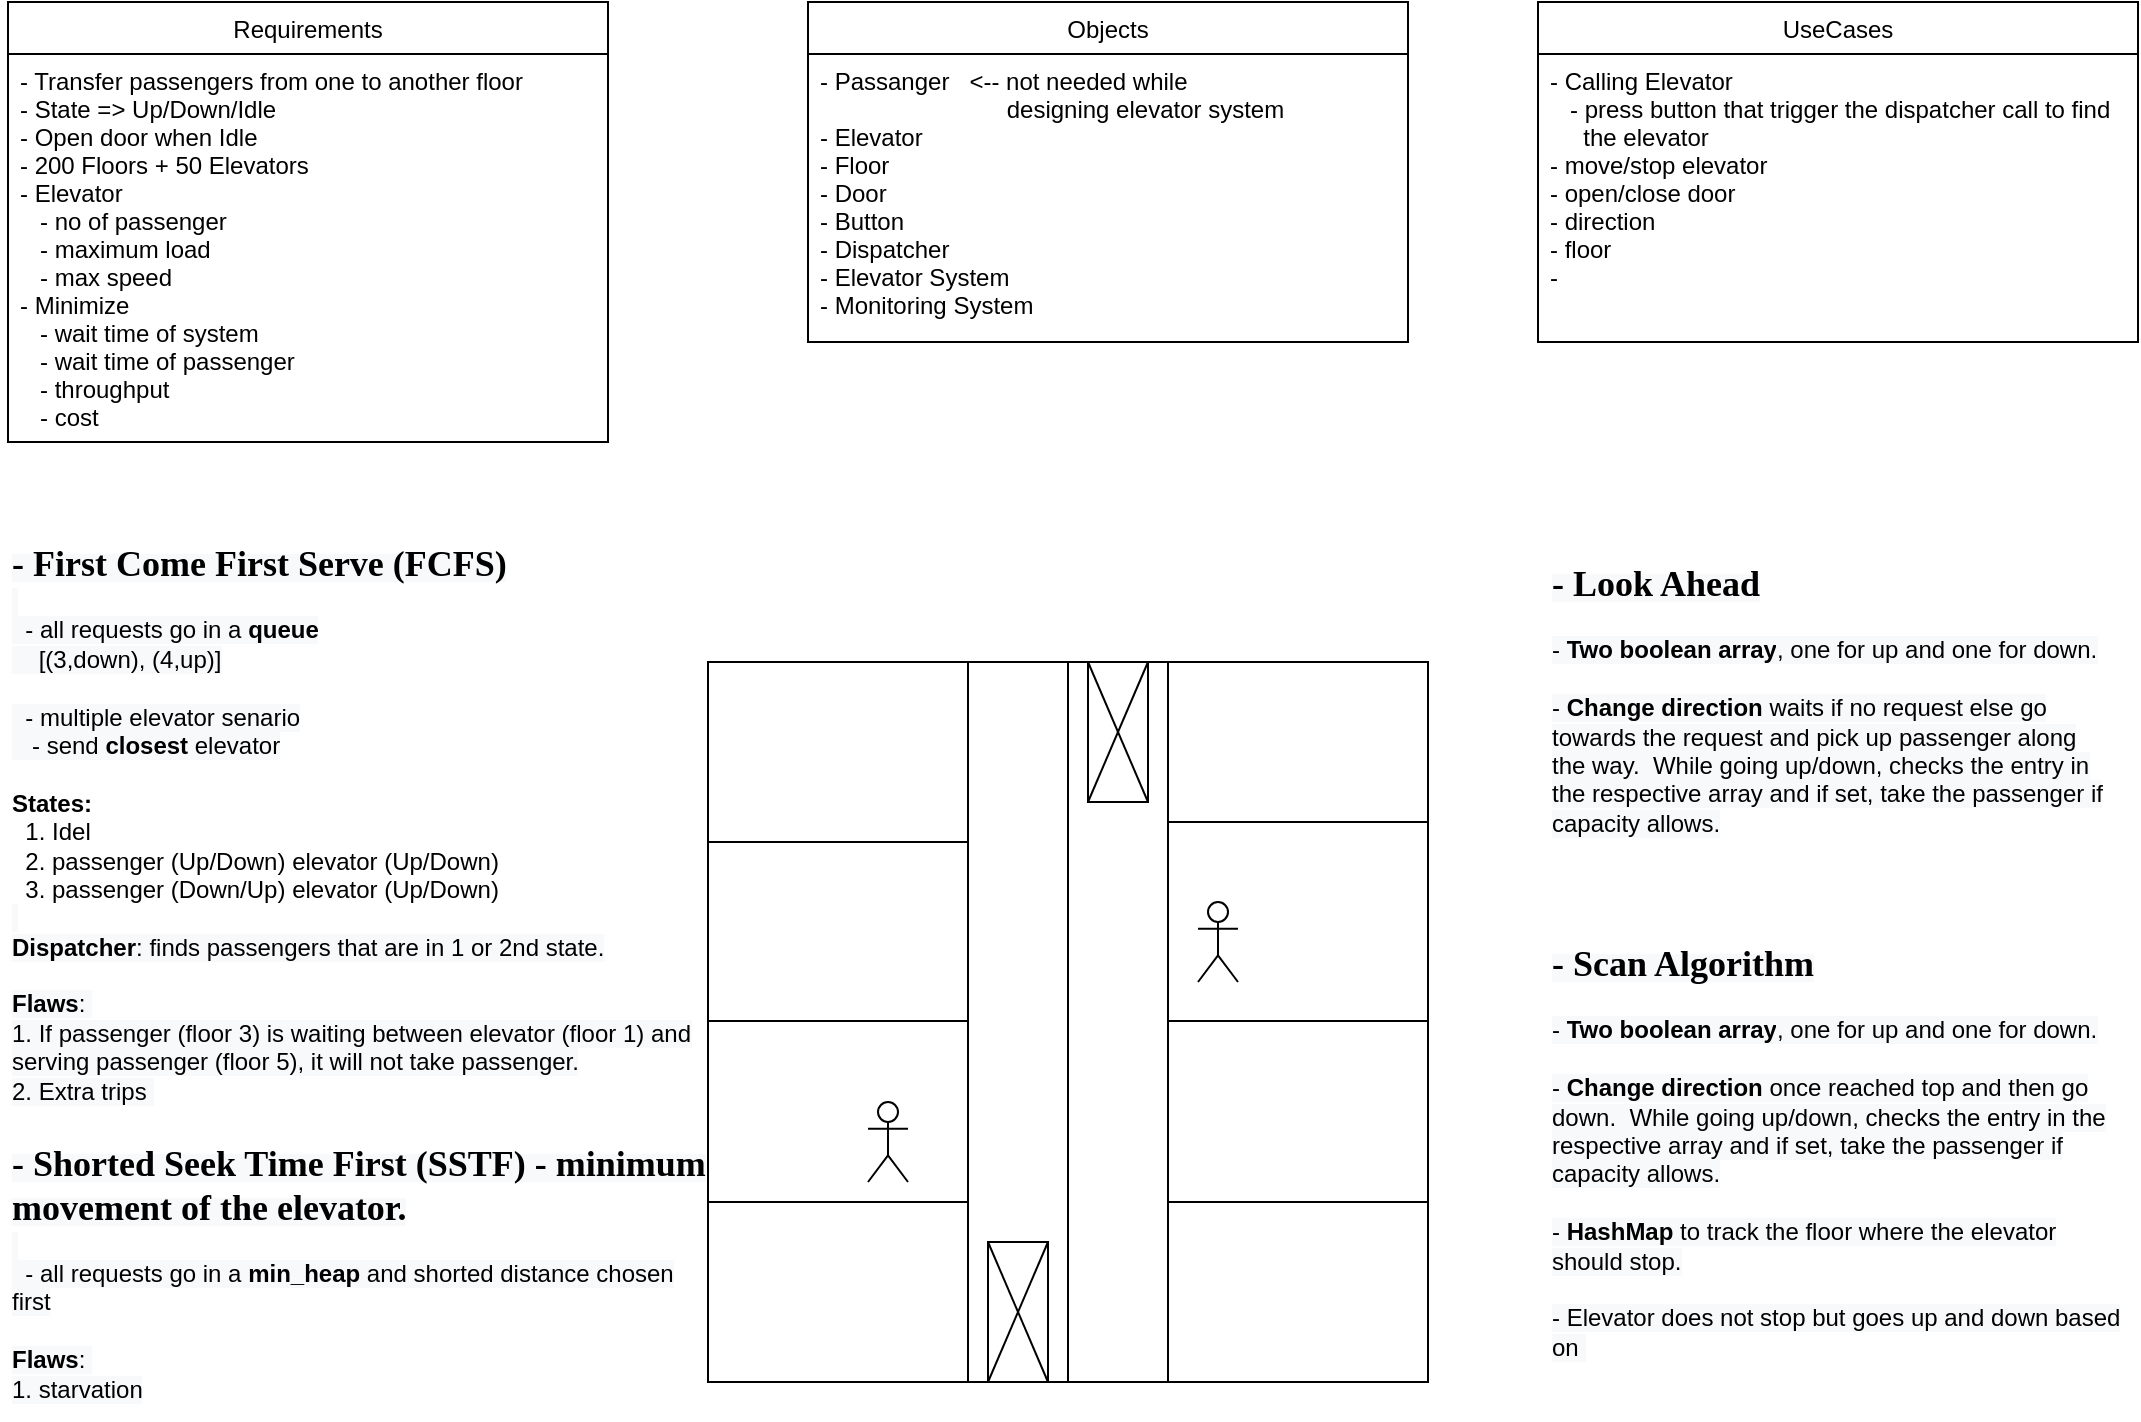 <mxfile version="14.6.13" type="device"><diagram id="pglKjv_qm7Ia5E8PZgOr" name="Page-1"><mxGraphModel dx="977" dy="1440" grid="1" gridSize="10" guides="1" tooltips="1" connect="1" arrows="1" fold="1" page="1" pageScale="1" pageWidth="850" pageHeight="1100" math="0" shadow="0"><root><mxCell id="0"/><mxCell id="1" parent="0"/><mxCell id="_X_M33fW-kKYJHUEU3pV-1" value="Requirements" style="swimlane;fontStyle=0;childLayout=stackLayout;horizontal=1;startSize=26;horizontalStack=0;resizeParent=1;resizeParentMax=0;resizeLast=0;collapsible=1;marginBottom=0;" vertex="1" parent="1"><mxGeometry x="110" y="100" width="300" height="220" as="geometry"/></mxCell><mxCell id="_X_M33fW-kKYJHUEU3pV-4" value="- Transfer passengers from one to another floor&#10;- State =&gt; Up/Down/Idle&#10;- Open door when Idle&#10;- 200 Floors + 50 Elevators&#10;- Elevator&#10;   - no of passenger&#10;   - maximum load&#10;   - max speed&#10;- Minimize&#10;   - wait time of system&#10;   - wait time of passenger&#10;   - throughput &#10;   - cost" style="text;strokeColor=none;fillColor=none;align=left;verticalAlign=top;spacingLeft=4;spacingRight=4;overflow=hidden;rotatable=0;points=[[0,0.5],[1,0.5]];portConstraint=eastwest;" vertex="1" parent="_X_M33fW-kKYJHUEU3pV-1"><mxGeometry y="26" width="300" height="194" as="geometry"/></mxCell><mxCell id="_X_M33fW-kKYJHUEU3pV-5" value="" style="whiteSpace=wrap;html=1;aspect=fixed;" vertex="1" parent="1"><mxGeometry x="460" y="430" width="360" height="360" as="geometry"/></mxCell><mxCell id="_X_M33fW-kKYJHUEU3pV-6" value="" style="rounded=0;whiteSpace=wrap;html=1;" vertex="1" parent="1"><mxGeometry x="460" y="430" width="130" height="360" as="geometry"/></mxCell><mxCell id="_X_M33fW-kKYJHUEU3pV-7" value="" style="rounded=0;whiteSpace=wrap;html=1;" vertex="1" parent="1"><mxGeometry x="690" y="430" width="130" height="360" as="geometry"/></mxCell><mxCell id="_X_M33fW-kKYJHUEU3pV-8" value="" style="endArrow=none;html=1;" edge="1" parent="1" source="_X_M33fW-kKYJHUEU3pV-5"><mxGeometry width="50" height="50" relative="1" as="geometry"><mxPoint x="510" y="500" as="sourcePoint"/><mxPoint x="640" y="430" as="targetPoint"/><Array as="points"><mxPoint x="640" y="790"/></Array></mxGeometry></mxCell><mxCell id="_X_M33fW-kKYJHUEU3pV-9" value="" style="rounded=0;whiteSpace=wrap;html=1;" vertex="1" parent="1"><mxGeometry x="650" y="430" width="30" height="70" as="geometry"/></mxCell><mxCell id="_X_M33fW-kKYJHUEU3pV-11" value="" style="endArrow=none;html=1;entryX=1;entryY=0.25;entryDx=0;entryDy=0;exitX=0;exitY=0.25;exitDx=0;exitDy=0;" edge="1" parent="1" source="_X_M33fW-kKYJHUEU3pV-6" target="_X_M33fW-kKYJHUEU3pV-6"><mxGeometry width="50" height="50" relative="1" as="geometry"><mxPoint x="330" y="530" as="sourcePoint"/><mxPoint x="380" y="480" as="targetPoint"/></mxGeometry></mxCell><mxCell id="_X_M33fW-kKYJHUEU3pV-12" value="" style="endArrow=none;html=1;entryX=1;entryY=0.25;entryDx=0;entryDy=0;exitX=0;exitY=0.25;exitDx=0;exitDy=0;" edge="1" parent="1"><mxGeometry width="50" height="50" relative="1" as="geometry"><mxPoint x="460" y="609.5" as="sourcePoint"/><mxPoint x="590" y="609.5" as="targetPoint"/></mxGeometry></mxCell><mxCell id="_X_M33fW-kKYJHUEU3pV-13" value="" style="endArrow=none;html=1;entryX=1;entryY=0.25;entryDx=0;entryDy=0;" edge="1" parent="1"><mxGeometry width="50" height="50" relative="1" as="geometry"><mxPoint x="460" y="700" as="sourcePoint"/><mxPoint x="590" y="700" as="targetPoint"/></mxGeometry></mxCell><mxCell id="_X_M33fW-kKYJHUEU3pV-14" value="" style="endArrow=none;html=1;entryX=1;entryY=0.25;entryDx=0;entryDy=0;exitX=0;exitY=0.25;exitDx=0;exitDy=0;" edge="1" parent="1"><mxGeometry width="50" height="50" relative="1" as="geometry"><mxPoint x="690" y="510" as="sourcePoint"/><mxPoint x="820" y="510" as="targetPoint"/></mxGeometry></mxCell><mxCell id="_X_M33fW-kKYJHUEU3pV-15" value="" style="endArrow=none;html=1;entryX=1;entryY=0.25;entryDx=0;entryDy=0;exitX=0;exitY=0.25;exitDx=0;exitDy=0;" edge="1" parent="1"><mxGeometry width="50" height="50" relative="1" as="geometry"><mxPoint x="690" y="609.5" as="sourcePoint"/><mxPoint x="820" y="609.5" as="targetPoint"/></mxGeometry></mxCell><mxCell id="_X_M33fW-kKYJHUEU3pV-16" value="" style="endArrow=none;html=1;entryX=1;entryY=0.25;entryDx=0;entryDy=0;exitX=0;exitY=0.25;exitDx=0;exitDy=0;" edge="1" parent="1"><mxGeometry width="50" height="50" relative="1" as="geometry"><mxPoint x="690" y="700" as="sourcePoint"/><mxPoint x="820" y="700" as="targetPoint"/></mxGeometry></mxCell><mxCell id="_X_M33fW-kKYJHUEU3pV-23" value="" style="shape=umlActor;verticalLabelPosition=bottom;verticalAlign=top;html=1;outlineConnect=0;" vertex="1" parent="1"><mxGeometry x="540" y="650" width="20" height="40" as="geometry"/></mxCell><mxCell id="_X_M33fW-kKYJHUEU3pV-25" value="" style="shape=umlActor;verticalLabelPosition=bottom;verticalAlign=top;html=1;outlineConnect=0;" vertex="1" parent="1"><mxGeometry x="705" y="550" width="20" height="40" as="geometry"/></mxCell><mxCell id="_X_M33fW-kKYJHUEU3pV-26" value="Objects" style="swimlane;fontStyle=0;childLayout=stackLayout;horizontal=1;startSize=26;horizontalStack=0;resizeParent=1;resizeParentMax=0;resizeLast=0;collapsible=1;marginBottom=0;" vertex="1" parent="1"><mxGeometry x="510" y="100" width="300" height="170" as="geometry"/></mxCell><mxCell id="_X_M33fW-kKYJHUEU3pV-27" value="- Passanger   &lt;-- not needed while &#10;                            designing elevator system&#10;- Elevator&#10;- Floor&#10;- Door&#10;- Button&#10;- Dispatcher&#10;- Elevator System&#10;- Monitoring System" style="text;strokeColor=none;fillColor=none;align=left;verticalAlign=top;spacingLeft=4;spacingRight=4;overflow=hidden;rotatable=0;points=[[0,0.5],[1,0.5]];portConstraint=eastwest;" vertex="1" parent="_X_M33fW-kKYJHUEU3pV-26"><mxGeometry y="26" width="300" height="144" as="geometry"/></mxCell><mxCell id="_X_M33fW-kKYJHUEU3pV-28" value="" style="endArrow=none;html=1;entryX=1;entryY=0;entryDx=0;entryDy=0;exitX=0;exitY=1;exitDx=0;exitDy=0;" edge="1" parent="1" source="_X_M33fW-kKYJHUEU3pV-9" target="_X_M33fW-kKYJHUEU3pV-9"><mxGeometry width="50" height="50" relative="1" as="geometry"><mxPoint x="630" y="660" as="sourcePoint"/><mxPoint x="680" y="610" as="targetPoint"/></mxGeometry></mxCell><mxCell id="_X_M33fW-kKYJHUEU3pV-29" value="" style="endArrow=none;html=1;exitX=1;exitY=1;exitDx=0;exitDy=0;entryX=0;entryY=0;entryDx=0;entryDy=0;" edge="1" parent="1" source="_X_M33fW-kKYJHUEU3pV-9" target="_X_M33fW-kKYJHUEU3pV-9"><mxGeometry width="50" height="50" relative="1" as="geometry"><mxPoint x="660" y="510" as="sourcePoint"/><mxPoint x="690" y="440" as="targetPoint"/></mxGeometry></mxCell><mxCell id="_X_M33fW-kKYJHUEU3pV-30" value="" style="rounded=0;whiteSpace=wrap;html=1;" vertex="1" parent="1"><mxGeometry x="600" y="720" width="30" height="70" as="geometry"/></mxCell><mxCell id="_X_M33fW-kKYJHUEU3pV-31" value="" style="endArrow=none;html=1;entryX=1;entryY=0;entryDx=0;entryDy=0;exitX=0;exitY=1;exitDx=0;exitDy=0;" edge="1" parent="1" source="_X_M33fW-kKYJHUEU3pV-30" target="_X_M33fW-kKYJHUEU3pV-30"><mxGeometry width="50" height="50" relative="1" as="geometry"><mxPoint x="580" y="950" as="sourcePoint"/><mxPoint x="630" y="900" as="targetPoint"/></mxGeometry></mxCell><mxCell id="_X_M33fW-kKYJHUEU3pV-32" value="" style="endArrow=none;html=1;exitX=1;exitY=1;exitDx=0;exitDy=0;entryX=0;entryY=0;entryDx=0;entryDy=0;" edge="1" parent="1" source="_X_M33fW-kKYJHUEU3pV-30" target="_X_M33fW-kKYJHUEU3pV-30"><mxGeometry width="50" height="50" relative="1" as="geometry"><mxPoint x="610" y="800" as="sourcePoint"/><mxPoint x="640" y="730" as="targetPoint"/></mxGeometry></mxCell><mxCell id="_X_M33fW-kKYJHUEU3pV-33" value="UseCases" style="swimlane;fontStyle=0;childLayout=stackLayout;horizontal=1;startSize=26;horizontalStack=0;resizeParent=1;resizeParentMax=0;resizeLast=0;collapsible=1;marginBottom=0;" vertex="1" parent="1"><mxGeometry x="875" y="100" width="300" height="170" as="geometry"/></mxCell><mxCell id="_X_M33fW-kKYJHUEU3pV-34" value="- Calling Elevator&#10;   - press button that trigger the dispatcher call to find&#10;     the elevator &#10;- move/stop elevator&#10;- open/close door&#10;- direction&#10;- floor&#10;- " style="text;strokeColor=none;fillColor=none;align=left;verticalAlign=top;spacingLeft=4;spacingRight=4;overflow=hidden;rotatable=0;points=[[0,0.5],[1,0.5]];portConstraint=eastwest;" vertex="1" parent="_X_M33fW-kKYJHUEU3pV-33"><mxGeometry y="26" width="300" height="144" as="geometry"/></mxCell><mxCell id="_X_M33fW-kKYJHUEU3pV-38" value="&lt;span style=&quot;color: rgb(0 , 0 , 0) ; font-style: normal ; letter-spacing: normal ; text-align: left ; text-indent: 0px ; text-transform: none ; word-spacing: 0px ; background-color: rgb(248 , 249 , 250) ; display: inline ; float: none&quot;&gt;&lt;b&gt;&lt;br&gt;&lt;font style=&quot;font-size: 18px&quot; face=&quot;Comic Sans MS&quot;&gt;- First Come First Serve (FCFS)&lt;/font&gt;&lt;/b&gt;&lt;/span&gt;&lt;font size=&quot;3&quot; face=&quot;Comic Sans MS&quot;&gt;&lt;br style=&quot;padding: 0px ; margin: 0px ; color: rgb(0 , 0 , 0) ; font-style: normal ; letter-spacing: normal ; text-align: left ; text-indent: 0px ; text-transform: none ; word-spacing: 0px ; background-color: rgb(248 , 249 , 250)&quot;&gt;&lt;/font&gt;&lt;span style=&quot;color: rgb(0 , 0 , 0) ; font-family: &amp;#34;helvetica&amp;#34; ; font-size: 12px ; font-style: normal ; letter-spacing: normal ; text-align: left ; text-indent: 0px ; text-transform: none ; word-spacing: 0px ; background-color: rgb(248 , 249 , 250) ; display: inline ; float: none&quot;&gt;&lt;b&gt;&amp;nbsp;&lt;/b&gt;&lt;br&gt;&amp;nbsp; - all requests go in a &lt;b&gt;queue&lt;/b&gt;&lt;/span&gt;&lt;br style=&quot;padding: 0px ; margin: 0px ; color: rgb(0 , 0 , 0) ; font-family: &amp;#34;helvetica&amp;#34; ; font-size: 12px ; font-style: normal ; letter-spacing: normal ; text-align: left ; text-indent: 0px ; text-transform: none ; word-spacing: 0px ; background-color: rgb(248 , 249 , 250)&quot;&gt;&lt;span style=&quot;color: rgb(0 , 0 , 0) ; font-family: &amp;#34;helvetica&amp;#34; ; font-size: 12px ; font-style: normal ; font-weight: 400 ; letter-spacing: normal ; text-align: left ; text-indent: 0px ; text-transform: none ; word-spacing: 0px ; background-color: rgb(248 , 249 , 250) ; display: inline ; float: none&quot;&gt;&amp;nbsp; &amp;nbsp; [(3,down), (4,up)]&lt;/span&gt;&lt;br style=&quot;padding: 0px ; margin: 0px ; color: rgb(0 , 0 , 0) ; font-family: &amp;#34;helvetica&amp;#34; ; font-size: 12px ; font-style: normal ; font-weight: 400 ; letter-spacing: normal ; text-align: left ; text-indent: 0px ; text-transform: none ; word-spacing: 0px ; background-color: rgb(248 , 249 , 250)&quot;&gt;&lt;br style=&quot;padding: 0px ; margin: 0px ; color: rgb(0 , 0 , 0) ; font-family: &amp;#34;helvetica&amp;#34; ; font-size: 12px ; font-style: normal ; font-weight: 400 ; letter-spacing: normal ; text-align: left ; text-indent: 0px ; text-transform: none ; word-spacing: 0px ; background-color: rgb(248 , 249 , 250)&quot;&gt;&lt;span style=&quot;color: rgb(0 , 0 , 0) ; font-family: &amp;#34;helvetica&amp;#34; ; font-size: 12px ; font-style: normal ; letter-spacing: normal ; text-align: left ; text-indent: 0px ; text-transform: none ; word-spacing: 0px ; background-color: rgb(248 , 249 , 250) ; display: inline ; float: none&quot;&gt;&amp;nbsp; - multiple elevator senario&lt;/span&gt;&lt;br style=&quot;padding: 0px ; margin: 0px ; color: rgb(0 , 0 , 0) ; font-family: &amp;#34;helvetica&amp;#34; ; font-size: 12px ; font-style: normal ; letter-spacing: normal ; text-align: left ; text-indent: 0px ; text-transform: none ; word-spacing: 0px ; background-color: rgb(248 , 249 , 250)&quot;&gt;&lt;span style=&quot;color: rgb(0 , 0 , 0) ; font-family: &amp;#34;helvetica&amp;#34; ; font-size: 12px ; font-style: normal ; font-weight: 400 ; letter-spacing: normal ; text-align: left ; text-indent: 0px ; text-transform: none ; word-spacing: 0px ; background-color: rgb(248 , 249 , 250) ; display: inline ; float: none&quot;&gt;&amp;nbsp; &amp;nbsp;- send &lt;/span&gt;&lt;span style=&quot;color: rgb(0 , 0 , 0) ; font-family: &amp;#34;helvetica&amp;#34; ; font-size: 12px ; font-style: normal ; letter-spacing: normal ; text-align: left ; text-indent: 0px ; text-transform: none ; word-spacing: 0px ; background-color: rgb(248 , 249 , 250) ; display: inline ; float: none&quot;&gt;&lt;b&gt;closest&lt;/b&gt;&lt;/span&gt;&lt;span style=&quot;color: rgb(0 , 0 , 0) ; font-family: &amp;#34;helvetica&amp;#34; ; font-size: 12px ; font-style: normal ; font-weight: 400 ; letter-spacing: normal ; text-align: left ; text-indent: 0px ; text-transform: none ; word-spacing: 0px ; background-color: rgb(248 , 249 , 250) ; display: inline ; float: none&quot;&gt; elevator&lt;br&gt;&lt;/span&gt;&lt;br&gt;&lt;b&gt;States:&amp;nbsp;&lt;br style=&quot;padding: 0px ; margin: 0px ; color: rgb(0 , 0 , 0) ; font-family: &amp;#34;helvetica&amp;#34; ; font-size: 12px ; font-style: normal ; letter-spacing: normal ; text-align: left ; text-indent: 0px ; text-transform: none ; word-spacing: 0px ; background-color: rgb(248 , 249 , 250)&quot;&gt;&lt;/b&gt;&amp;nbsp; 1. Idel&lt;br&gt;&amp;nbsp; 2. passenger (Up/Down) elevator (Up/Down)&amp;nbsp;&lt;br&gt;&amp;nbsp; 3. passenger (Down/Up) elevator (Up/Down)&lt;br&gt;&lt;span style=&quot;color: rgb(0 , 0 , 0) ; font-family: &amp;#34;helvetica&amp;#34; ; font-size: 12px ; font-style: normal ; letter-spacing: normal ; text-align: left ; text-indent: 0px ; text-transform: none ; word-spacing: 0px ; background-color: rgb(248 , 249 , 250) ; display: inline ; float: none&quot;&gt;&amp;nbsp;&lt;br&gt;&lt;b&gt;Dispatcher&lt;/b&gt;&lt;/span&gt;&lt;span style=&quot;color: rgb(0 , 0 , 0) ; font-family: &amp;#34;helvetica&amp;#34; ; font-size: 12px ; font-style: normal ; letter-spacing: normal ; text-align: left ; text-indent: 0px ; text-transform: none ; word-spacing: 0px ; background-color: rgb(248 , 249 , 250) ; display: inline ; float: none&quot;&gt;:&amp;nbsp;finds passengers that are in 1 or 2nd state.&lt;br&gt;&lt;br&gt;&lt;b&gt;Flaws&lt;/b&gt;&lt;/span&gt;&lt;span style=&quot;color: rgb(0 , 0 , 0) ; font-family: &amp;#34;helvetica&amp;#34; ; font-size: 12px ; font-style: normal ; font-weight: 400 ; letter-spacing: normal ; text-align: left ; text-indent: 0px ; text-transform: none ; word-spacing: 0px ; background-color: rgb(248 , 249 , 250) ; display: inline ; float: none&quot;&gt;:&amp;nbsp;&lt;br&gt;1. If passenger (floor 3) is waiting between elevator (floor 1) and serving passenger (floor 5), it will not take passenger.&lt;br&gt;2. Extra trips&amp;nbsp;&lt;br&gt;&lt;/span&gt;" style="text;whiteSpace=wrap;html=1;shadow=1;" vertex="1" parent="1"><mxGeometry x="110" y="350" width="350" height="320" as="geometry"/></mxCell><mxCell id="_X_M33fW-kKYJHUEU3pV-39" value="&lt;span style=&quot;color: rgb(0 , 0 , 0) ; font-style: normal ; letter-spacing: normal ; text-align: left ; text-indent: 0px ; text-transform: none ; word-spacing: 0px ; background-color: rgb(248 , 249 , 250) ; display: inline ; float: none&quot;&gt;&lt;b&gt;&lt;br&gt;&lt;font style=&quot;font-size: 18px&quot; face=&quot;Comic Sans MS&quot;&gt;- Shorted Seek Time First (SSTF) - minimum movement of the elevator.&lt;/font&gt;&lt;/b&gt;&lt;/span&gt;&lt;font size=&quot;3&quot; face=&quot;Comic Sans MS&quot;&gt;&lt;br style=&quot;padding: 0px ; margin: 0px ; color: rgb(0 , 0 , 0) ; font-style: normal ; letter-spacing: normal ; text-align: left ; text-indent: 0px ; text-transform: none ; word-spacing: 0px ; background-color: rgb(248 , 249 , 250)&quot;&gt;&lt;/font&gt;&lt;span style=&quot;color: rgb(0 , 0 , 0) ; font-family: &amp;#34;helvetica&amp;#34; ; font-size: 12px ; font-style: normal ; letter-spacing: normal ; text-align: left ; text-indent: 0px ; text-transform: none ; word-spacing: 0px ; background-color: rgb(248 , 249 , 250) ; display: inline ; float: none&quot;&gt;&lt;b&gt;&amp;nbsp;&lt;/b&gt;&lt;br&gt;&amp;nbsp; - all requests go in a &lt;b&gt;min_heap&lt;/b&gt; and shorted distance chosen first&lt;/span&gt;&lt;br style=&quot;padding: 0px ; margin: 0px ; color: rgb(0 , 0 , 0) ; font-family: &amp;#34;helvetica&amp;#34; ; font-size: 12px ; font-style: normal ; letter-spacing: normal ; text-align: left ; text-indent: 0px ; text-transform: none ; word-spacing: 0px ; background-color: rgb(248 , 249 , 250)&quot;&gt;&amp;nbsp;&amp;nbsp;&lt;span style=&quot;color: rgb(0 , 0 , 0) ; font-family: &amp;#34;helvetica&amp;#34; ; font-size: 12px ; font-style: normal ; letter-spacing: normal ; text-align: left ; text-indent: 0px ; text-transform: none ; word-spacing: 0px ; background-color: rgb(248 , 249 , 250) ; display: inline ; float: none&quot;&gt;&lt;br&gt;&lt;b&gt;Flaws&lt;/b&gt;&lt;/span&gt;&lt;span style=&quot;color: rgb(0 , 0 , 0) ; font-family: &amp;#34;helvetica&amp;#34; ; font-size: 12px ; font-style: normal ; font-weight: 400 ; letter-spacing: normal ; text-align: left ; text-indent: 0px ; text-transform: none ; word-spacing: 0px ; background-color: rgb(248 , 249 , 250) ; display: inline ; float: none&quot;&gt;:&amp;nbsp;&lt;br&gt;1. starvation&lt;br&gt;&lt;/span&gt;" style="text;whiteSpace=wrap;html=1;" vertex="1" parent="1"><mxGeometry x="110" y="650" width="350" height="150" as="geometry"/></mxCell><mxCell id="_X_M33fW-kKYJHUEU3pV-40" value="&lt;span style=&quot;color: rgb(0 , 0 , 0) ; font-style: normal ; letter-spacing: normal ; text-align: left ; text-indent: 0px ; text-transform: none ; word-spacing: 0px ; background-color: rgb(248 , 249 , 250) ; display: inline ; float: none&quot;&gt;&lt;b&gt;&lt;br&gt;&lt;font face=&quot;Comic Sans MS&quot; style=&quot;font-size: 18px&quot;&gt;- Scan Algorithm&lt;br&gt;&lt;/font&gt;&lt;/b&gt;&lt;/span&gt;&lt;span style=&quot;color: rgb(0 , 0 , 0) ; font-family: &amp;#34;helvetica&amp;#34; ; font-size: 12px ; font-style: normal ; font-weight: 400 ; letter-spacing: normal ; text-align: left ; text-indent: 0px ; text-transform: none ; word-spacing: 0px ; background-color: rgb(248 , 249 , 250) ; display: inline ; float: none&quot;&gt;&lt;br&gt;- &lt;/span&gt;&lt;span style=&quot;color: rgb(0 , 0 , 0) ; font-family: &amp;#34;helvetica&amp;#34; ; font-size: 12px ; font-style: normal ; letter-spacing: normal ; text-align: left ; text-indent: 0px ; text-transform: none ; word-spacing: 0px ; background-color: rgb(248 , 249 , 250) ; display: inline ; float: none&quot;&gt;&lt;b&gt;Two boolean array&lt;/b&gt;&lt;/span&gt;&lt;span style=&quot;color: rgb(0 , 0 , 0) ; font-family: &amp;#34;helvetica&amp;#34; ; font-size: 12px ; font-style: normal ; font-weight: 400 ; letter-spacing: normal ; text-align: left ; text-indent: 0px ; text-transform: none ; word-spacing: 0px ; background-color: rgb(248 , 249 , 250) ; display: inline ; float: none&quot;&gt;, one for up and one for down.&lt;br&gt;&lt;br&gt;- &lt;/span&gt;&lt;span style=&quot;color: rgb(0 , 0 , 0) ; font-family: &amp;#34;helvetica&amp;#34; ; font-size: 12px ; font-style: normal ; letter-spacing: normal ; text-align: left ; text-indent: 0px ; text-transform: none ; word-spacing: 0px ; background-color: rgb(248 , 249 , 250) ; display: inline ; float: none&quot;&gt;&lt;b&gt;Change direction&lt;/b&gt;&lt;/span&gt;&lt;span style=&quot;color: rgb(0 , 0 , 0) ; font-family: &amp;#34;helvetica&amp;#34; ; font-size: 12px ; font-style: normal ; font-weight: 400 ; letter-spacing: normal ; text-align: left ; text-indent: 0px ; text-transform: none ; word-spacing: 0px ; background-color: rgb(248 , 249 , 250) ; display: inline ; float: none&quot;&gt; once reached top and then go down.&amp;nbsp; While going up/down, checks the entry in the respective array and if set, take the passenger if capacity allows.&lt;br&gt;&lt;br&gt;- &lt;/span&gt;&lt;span style=&quot;color: rgb(0 , 0 , 0) ; font-family: &amp;#34;helvetica&amp;#34; ; font-size: 12px ; font-style: normal ; letter-spacing: normal ; text-align: left ; text-indent: 0px ; text-transform: none ; word-spacing: 0px ; background-color: rgb(248 , 249 , 250) ; display: inline ; float: none&quot;&gt;&lt;b&gt;HashMap&lt;/b&gt;&lt;/span&gt;&lt;span style=&quot;color: rgb(0 , 0 , 0) ; font-family: &amp;#34;helvetica&amp;#34; ; font-size: 12px ; font-style: normal ; font-weight: 400 ; letter-spacing: normal ; text-align: left ; text-indent: 0px ; text-transform: none ; word-spacing: 0px ; background-color: rgb(248 , 249 , 250) ; display: inline ; float: none&quot;&gt; to track the floor where the elevator should stop.&lt;br&gt;&lt;br&gt;- Elevator does not stop but goes up and down based on&amp;nbsp;&lt;br&gt;&lt;br&gt;&lt;br&gt;&lt;/span&gt;" style="text;whiteSpace=wrap;html=1;" vertex="1" parent="1"><mxGeometry x="880" y="550" width="290" height="230" as="geometry"/></mxCell><mxCell id="_X_M33fW-kKYJHUEU3pV-41" value="&lt;span style=&quot;color: rgb(0 , 0 , 0) ; font-style: normal ; letter-spacing: normal ; text-align: left ; text-indent: 0px ; text-transform: none ; word-spacing: 0px ; background-color: rgb(248 , 249 , 250) ; display: inline ; float: none&quot;&gt;&lt;b&gt;&lt;br&gt;&lt;font face=&quot;Comic Sans MS&quot; style=&quot;font-size: 18px&quot;&gt;- Look Ahead&lt;br&gt;&lt;/font&gt;&lt;/b&gt;&lt;/span&gt;&lt;span style=&quot;color: rgb(0 , 0 , 0) ; font-family: &amp;#34;helvetica&amp;#34; ; font-size: 12px ; font-style: normal ; font-weight: 400 ; letter-spacing: normal ; text-align: left ; text-indent: 0px ; text-transform: none ; word-spacing: 0px ; background-color: rgb(248 , 249 , 250) ; display: inline ; float: none&quot;&gt;&lt;br&gt;- &lt;/span&gt;&lt;span style=&quot;color: rgb(0 , 0 , 0) ; font-family: &amp;#34;helvetica&amp;#34; ; font-size: 12px ; font-style: normal ; letter-spacing: normal ; text-align: left ; text-indent: 0px ; text-transform: none ; word-spacing: 0px ; background-color: rgb(248 , 249 , 250) ; display: inline ; float: none&quot;&gt;&lt;b&gt;Two boolean array&lt;/b&gt;&lt;/span&gt;&lt;span style=&quot;color: rgb(0 , 0 , 0) ; font-family: &amp;#34;helvetica&amp;#34; ; font-size: 12px ; font-style: normal ; font-weight: 400 ; letter-spacing: normal ; text-align: left ; text-indent: 0px ; text-transform: none ; word-spacing: 0px ; background-color: rgb(248 , 249 , 250) ; display: inline ; float: none&quot;&gt;, one for up and one for down.&lt;br&gt;&lt;br&gt;- &lt;/span&gt;&lt;span style=&quot;color: rgb(0 , 0 , 0) ; font-family: &amp;#34;helvetica&amp;#34; ; font-size: 12px ; font-style: normal ; letter-spacing: normal ; text-align: left ; text-indent: 0px ; text-transform: none ; word-spacing: 0px ; background-color: rgb(248 , 249 , 250) ; display: inline ; float: none&quot;&gt;&lt;b&gt;Change direction&lt;/b&gt;&lt;/span&gt;&lt;span style=&quot;color: rgb(0 , 0 , 0) ; font-family: &amp;#34;helvetica&amp;#34; ; font-size: 12px ; font-style: normal ; font-weight: 400 ; letter-spacing: normal ; text-align: left ; text-indent: 0px ; text-transform: none ; word-spacing: 0px ; background-color: rgb(248 , 249 , 250) ; display: inline ; float: none&quot;&gt; waits if no request else go towards the request and pick up passenger along the way.&amp;nbsp; While going up/down, checks the entry in the respective array and if set, take the passenger if capacity allows.&lt;/span&gt;&lt;span style=&quot;color: rgb(0 , 0 , 0) ; font-family: &amp;#34;helvetica&amp;#34; ; font-size: 12px ; font-style: normal ; font-weight: 400 ; letter-spacing: normal ; text-align: left ; text-indent: 0px ; text-transform: none ; word-spacing: 0px ; background-color: rgb(248 , 249 , 250) ; display: inline ; float: none&quot;&gt;&lt;br&gt;&lt;br&gt;&lt;br&gt;&lt;/span&gt;" style="text;whiteSpace=wrap;html=1;" vertex="1" parent="1"><mxGeometry x="880" y="360" width="280" height="230" as="geometry"/></mxCell></root></mxGraphModel></diagram></mxfile>